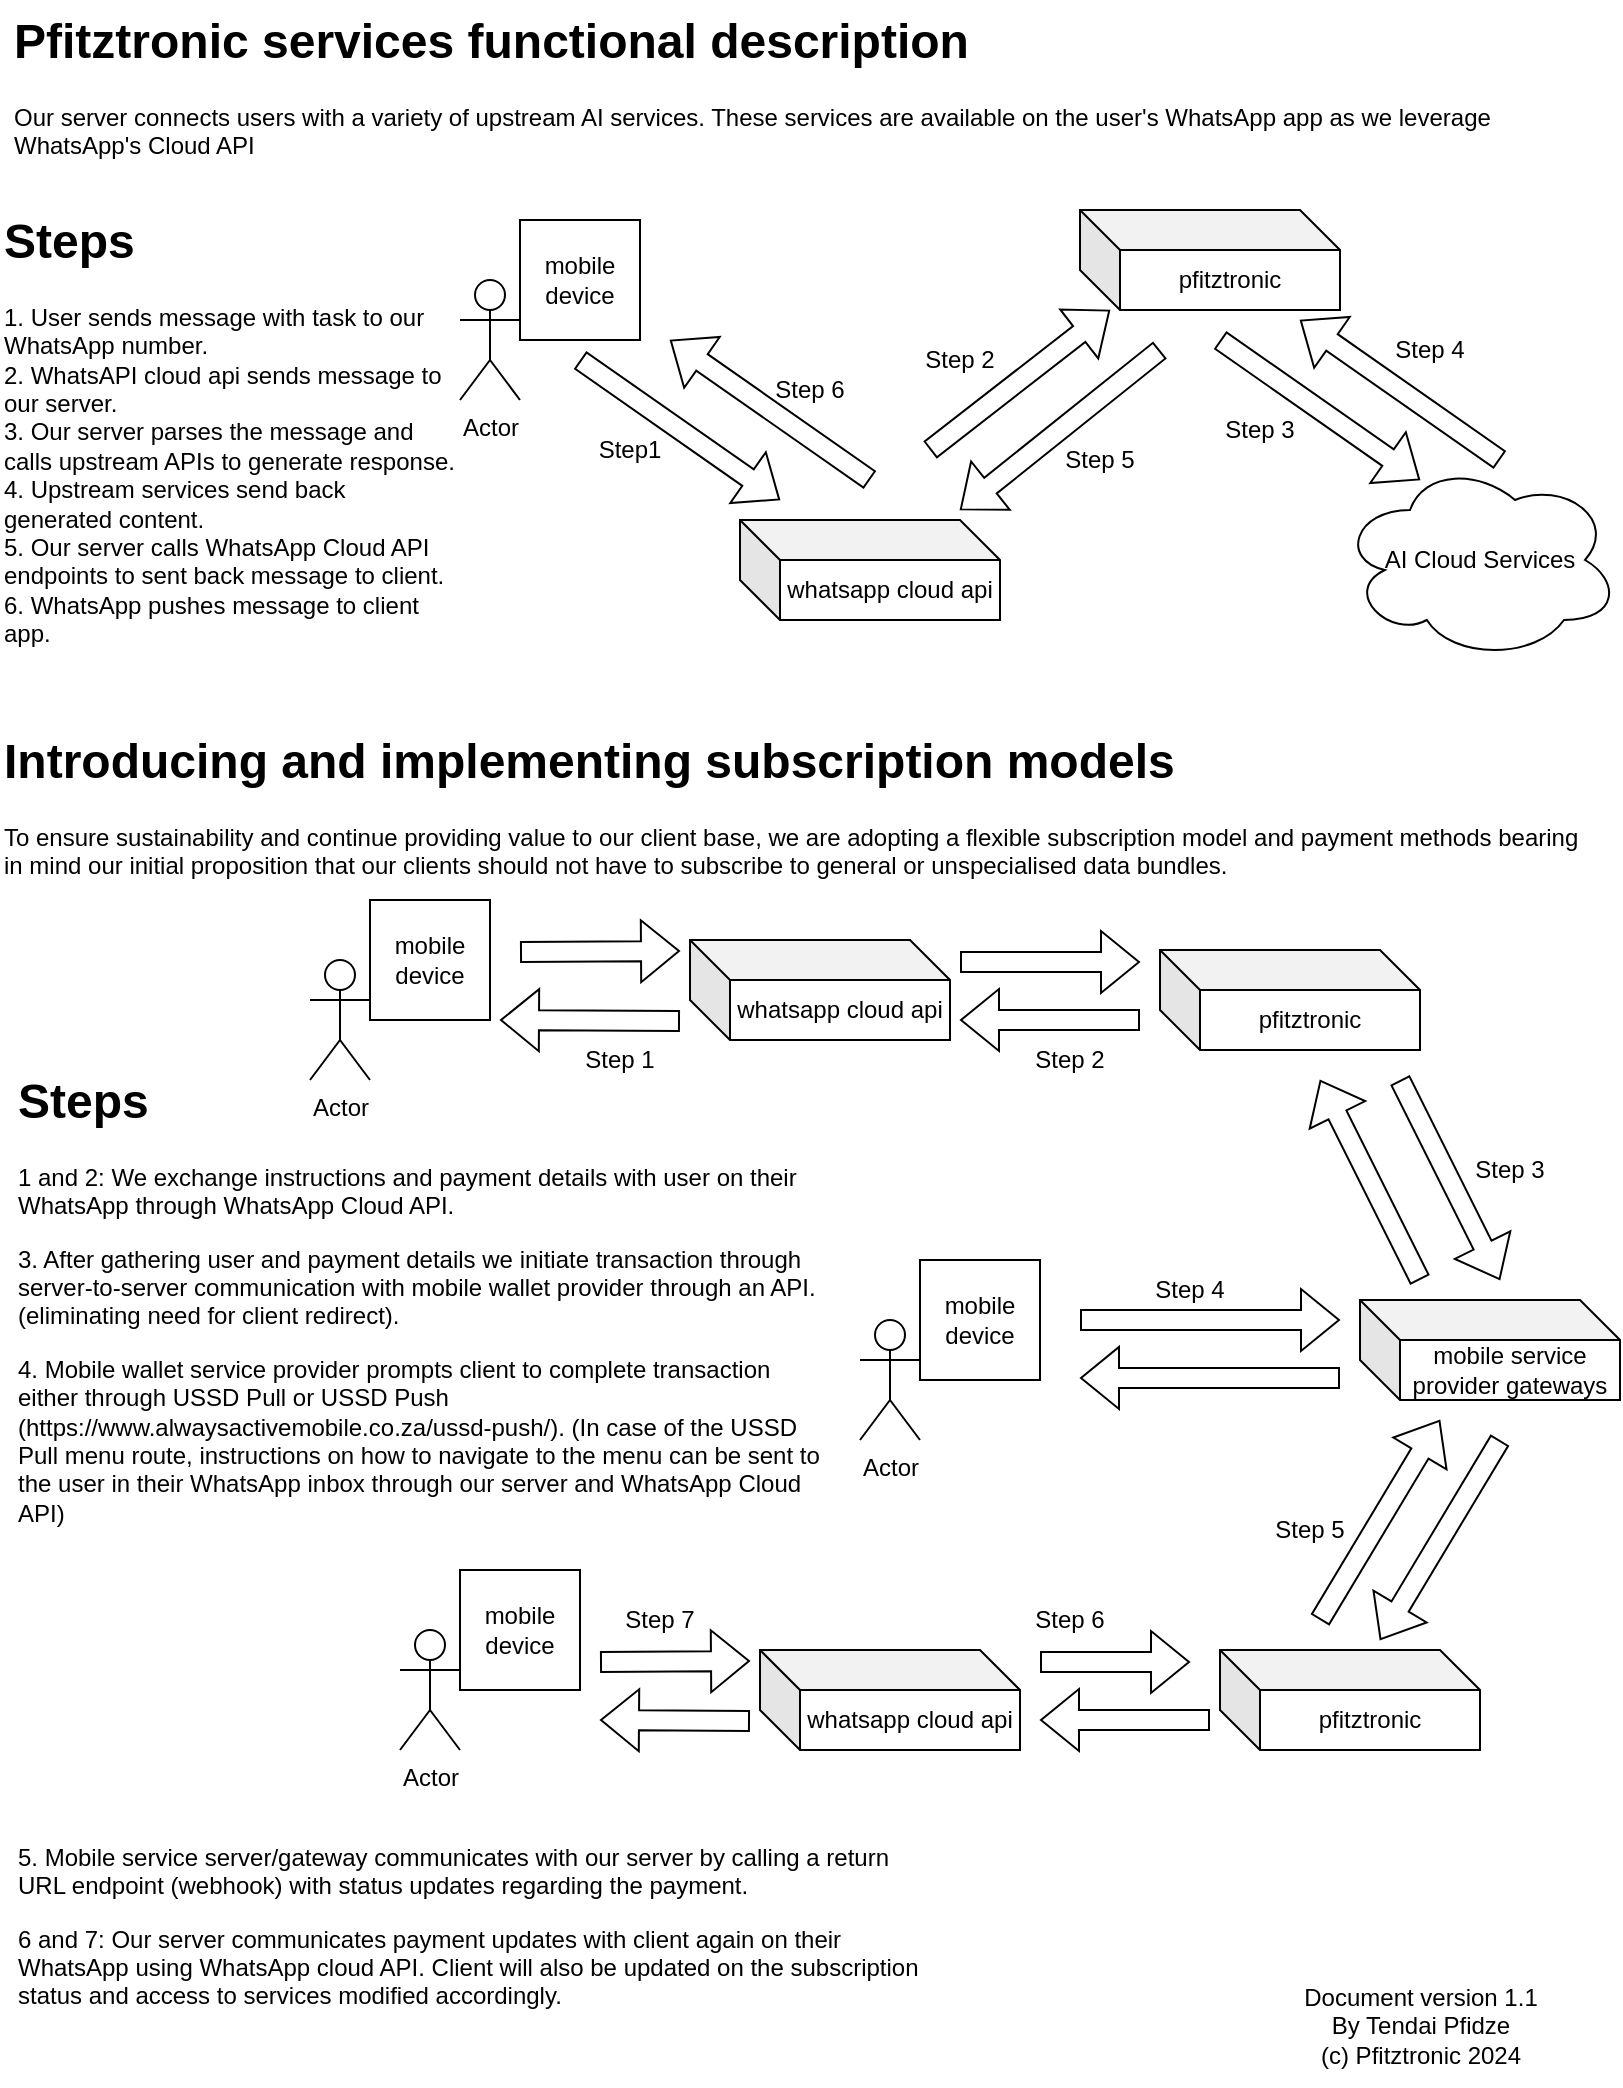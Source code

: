 <mxfile version="24.9.1">
  <diagram name="Page-1" id="-kLBhnD6cVZicry6wMvO">
    <mxGraphModel dx="926" dy="484" grid="1" gridSize="10" guides="1" tooltips="1" connect="1" arrows="1" fold="1" page="1" pageScale="1" pageWidth="850" pageHeight="1100" math="0" shadow="0">
      <root>
        <mxCell id="0" />
        <mxCell id="1" parent="0" />
        <mxCell id="PcXyaJ6zOk0AMBvOgHcU-1" value="Actor" style="shape=umlActor;verticalLabelPosition=bottom;verticalAlign=top;html=1;outlineConnect=0;" vertex="1" parent="1">
          <mxGeometry x="260" y="160" width="30" height="60" as="geometry" />
        </mxCell>
        <mxCell id="PcXyaJ6zOk0AMBvOgHcU-2" value="mobile device" style="whiteSpace=wrap;html=1;aspect=fixed;" vertex="1" parent="1">
          <mxGeometry x="290" y="130" width="60" height="60" as="geometry" />
        </mxCell>
        <mxCell id="PcXyaJ6zOk0AMBvOgHcU-3" value="whatsapp cloud api" style="shape=cube;whiteSpace=wrap;html=1;boundedLbl=1;backgroundOutline=1;darkOpacity=0.05;darkOpacity2=0.1;" vertex="1" parent="1">
          <mxGeometry x="400" y="280" width="130" height="50" as="geometry" />
        </mxCell>
        <mxCell id="PcXyaJ6zOk0AMBvOgHcU-4" value="pfitztronic" style="shape=cube;whiteSpace=wrap;html=1;boundedLbl=1;backgroundOutline=1;darkOpacity=0.05;darkOpacity2=0.1;" vertex="1" parent="1">
          <mxGeometry x="570" y="125" width="130" height="50" as="geometry" />
        </mxCell>
        <mxCell id="PcXyaJ6zOk0AMBvOgHcU-5" value="AI Cloud Services" style="ellipse;shape=cloud;whiteSpace=wrap;html=1;" vertex="1" parent="1">
          <mxGeometry x="700" y="250" width="140" height="100" as="geometry" />
        </mxCell>
        <mxCell id="PcXyaJ6zOk0AMBvOgHcU-6" value="" style="shape=flexArrow;endArrow=classic;html=1;rounded=0;" edge="1" parent="1">
          <mxGeometry width="50" height="50" relative="1" as="geometry">
            <mxPoint x="320" y="200" as="sourcePoint" />
            <mxPoint x="420" y="270" as="targetPoint" />
          </mxGeometry>
        </mxCell>
        <mxCell id="PcXyaJ6zOk0AMBvOgHcU-7" value="" style="shape=flexArrow;endArrow=classic;html=1;rounded=0;" edge="1" parent="1">
          <mxGeometry width="50" height="50" relative="1" as="geometry">
            <mxPoint x="465" y="260" as="sourcePoint" />
            <mxPoint x="365" y="190" as="targetPoint" />
          </mxGeometry>
        </mxCell>
        <mxCell id="PcXyaJ6zOk0AMBvOgHcU-8" value="" style="shape=flexArrow;endArrow=classic;html=1;rounded=0;" edge="1" parent="1">
          <mxGeometry width="50" height="50" relative="1" as="geometry">
            <mxPoint x="495" y="245" as="sourcePoint" />
            <mxPoint x="585" y="175" as="targetPoint" />
          </mxGeometry>
        </mxCell>
        <mxCell id="PcXyaJ6zOk0AMBvOgHcU-9" value="" style="shape=flexArrow;endArrow=classic;html=1;rounded=0;entryX=1;entryY=1;entryDx=0;entryDy=0;entryPerimeter=0;" edge="1" parent="1">
          <mxGeometry width="50" height="50" relative="1" as="geometry">
            <mxPoint x="610" y="195" as="sourcePoint" />
            <mxPoint x="510" y="275" as="targetPoint" />
          </mxGeometry>
        </mxCell>
        <mxCell id="PcXyaJ6zOk0AMBvOgHcU-10" value="" style="shape=flexArrow;endArrow=classic;html=1;rounded=0;" edge="1" parent="1">
          <mxGeometry width="50" height="50" relative="1" as="geometry">
            <mxPoint x="780" y="250" as="sourcePoint" />
            <mxPoint x="680" y="180" as="targetPoint" />
          </mxGeometry>
        </mxCell>
        <mxCell id="PcXyaJ6zOk0AMBvOgHcU-11" value="" style="shape=flexArrow;endArrow=classic;html=1;rounded=0;" edge="1" parent="1">
          <mxGeometry width="50" height="50" relative="1" as="geometry">
            <mxPoint x="640" y="190" as="sourcePoint" />
            <mxPoint x="740" y="260" as="targetPoint" />
          </mxGeometry>
        </mxCell>
        <mxCell id="PcXyaJ6zOk0AMBvOgHcU-12" value="Actor" style="shape=umlActor;verticalLabelPosition=bottom;verticalAlign=top;html=1;outlineConnect=0;" vertex="1" parent="1">
          <mxGeometry x="185" y="500" width="30" height="60" as="geometry" />
        </mxCell>
        <mxCell id="PcXyaJ6zOk0AMBvOgHcU-13" value="mobile device" style="whiteSpace=wrap;html=1;aspect=fixed;" vertex="1" parent="1">
          <mxGeometry x="215" y="470" width="60" height="60" as="geometry" />
        </mxCell>
        <mxCell id="PcXyaJ6zOk0AMBvOgHcU-14" value="" style="shape=flexArrow;endArrow=classic;html=1;rounded=0;" edge="1" parent="1">
          <mxGeometry width="50" height="50" relative="1" as="geometry">
            <mxPoint x="290" y="496" as="sourcePoint" />
            <mxPoint x="370" y="495.5" as="targetPoint" />
          </mxGeometry>
        </mxCell>
        <mxCell id="PcXyaJ6zOk0AMBvOgHcU-15" value="whatsapp cloud api" style="shape=cube;whiteSpace=wrap;html=1;boundedLbl=1;backgroundOutline=1;darkOpacity=0.05;darkOpacity2=0.1;" vertex="1" parent="1">
          <mxGeometry x="375" y="490" width="130" height="50" as="geometry" />
        </mxCell>
        <mxCell id="PcXyaJ6zOk0AMBvOgHcU-16" value="" style="shape=flexArrow;endArrow=classic;html=1;rounded=0;" edge="1" parent="1">
          <mxGeometry width="50" height="50" relative="1" as="geometry">
            <mxPoint x="370" y="530.5" as="sourcePoint" />
            <mxPoint x="280" y="530" as="targetPoint" />
          </mxGeometry>
        </mxCell>
        <mxCell id="PcXyaJ6zOk0AMBvOgHcU-17" value="" style="shape=flexArrow;endArrow=classic;html=1;rounded=0;" edge="1" parent="1">
          <mxGeometry width="50" height="50" relative="1" as="geometry">
            <mxPoint x="510" y="501" as="sourcePoint" />
            <mxPoint x="600" y="501" as="targetPoint" />
          </mxGeometry>
        </mxCell>
        <mxCell id="PcXyaJ6zOk0AMBvOgHcU-18" value="" style="shape=flexArrow;endArrow=classic;html=1;rounded=0;" edge="1" parent="1">
          <mxGeometry width="50" height="50" relative="1" as="geometry">
            <mxPoint x="600" y="530" as="sourcePoint" />
            <mxPoint x="510" y="530" as="targetPoint" />
          </mxGeometry>
        </mxCell>
        <mxCell id="PcXyaJ6zOk0AMBvOgHcU-19" value="mobile service provider gateways" style="shape=cube;whiteSpace=wrap;html=1;boundedLbl=1;backgroundOutline=1;darkOpacity=0.05;darkOpacity2=0.1;" vertex="1" parent="1">
          <mxGeometry x="710" y="670" width="130" height="50" as="geometry" />
        </mxCell>
        <mxCell id="PcXyaJ6zOk0AMBvOgHcU-20" value="Actor" style="shape=umlActor;verticalLabelPosition=bottom;verticalAlign=top;html=1;outlineConnect=0;" vertex="1" parent="1">
          <mxGeometry x="460" y="680" width="30" height="60" as="geometry" />
        </mxCell>
        <mxCell id="PcXyaJ6zOk0AMBvOgHcU-21" value="mobile device" style="whiteSpace=wrap;html=1;aspect=fixed;" vertex="1" parent="1">
          <mxGeometry x="490" y="650" width="60" height="60" as="geometry" />
        </mxCell>
        <mxCell id="PcXyaJ6zOk0AMBvOgHcU-22" value="" style="shape=flexArrow;endArrow=classic;html=1;rounded=0;" edge="1" parent="1">
          <mxGeometry width="50" height="50" relative="1" as="geometry">
            <mxPoint x="570" y="680" as="sourcePoint" />
            <mxPoint x="700" y="680" as="targetPoint" />
          </mxGeometry>
        </mxCell>
        <mxCell id="PcXyaJ6zOk0AMBvOgHcU-23" value="" style="shape=flexArrow;endArrow=classic;html=1;rounded=0;" edge="1" parent="1">
          <mxGeometry width="50" height="50" relative="1" as="geometry">
            <mxPoint x="700" y="708.95" as="sourcePoint" />
            <mxPoint x="570" y="708.95" as="targetPoint" />
          </mxGeometry>
        </mxCell>
        <mxCell id="PcXyaJ6zOk0AMBvOgHcU-25" value="" style="shape=flexArrow;endArrow=classic;html=1;rounded=0;" edge="1" parent="1">
          <mxGeometry width="50" height="50" relative="1" as="geometry">
            <mxPoint x="780" y="740" as="sourcePoint" />
            <mxPoint x="720" y="840" as="targetPoint" />
          </mxGeometry>
        </mxCell>
        <mxCell id="PcXyaJ6zOk0AMBvOgHcU-27" value="pfitztronic" style="shape=cube;whiteSpace=wrap;html=1;boundedLbl=1;backgroundOutline=1;darkOpacity=0.05;darkOpacity2=0.1;" vertex="1" parent="1">
          <mxGeometry x="640" y="845" width="130" height="50" as="geometry" />
        </mxCell>
        <mxCell id="PcXyaJ6zOk0AMBvOgHcU-28" value="pfitztronic" style="shape=cube;whiteSpace=wrap;html=1;boundedLbl=1;backgroundOutline=1;darkOpacity=0.05;darkOpacity2=0.1;" vertex="1" parent="1">
          <mxGeometry x="610" y="495" width="130" height="50" as="geometry" />
        </mxCell>
        <mxCell id="PcXyaJ6zOk0AMBvOgHcU-36" value="" style="shape=flexArrow;endArrow=classic;html=1;rounded=0;" edge="1" parent="1">
          <mxGeometry width="50" height="50" relative="1" as="geometry">
            <mxPoint x="730" y="560" as="sourcePoint" />
            <mxPoint x="780" y="660" as="targetPoint" />
          </mxGeometry>
        </mxCell>
        <mxCell id="PcXyaJ6zOk0AMBvOgHcU-37" value="" style="shape=flexArrow;endArrow=classic;html=1;rounded=0;" edge="1" parent="1">
          <mxGeometry width="50" height="50" relative="1" as="geometry">
            <mxPoint x="740" y="660" as="sourcePoint" />
            <mxPoint x="690" y="560" as="targetPoint" />
          </mxGeometry>
        </mxCell>
        <mxCell id="PcXyaJ6zOk0AMBvOgHcU-38" value="" style="shape=flexArrow;endArrow=classic;html=1;rounded=0;" edge="1" parent="1">
          <mxGeometry width="50" height="50" relative="1" as="geometry">
            <mxPoint x="690" y="830" as="sourcePoint" />
            <mxPoint x="750" y="730" as="targetPoint" />
          </mxGeometry>
        </mxCell>
        <mxCell id="PcXyaJ6zOk0AMBvOgHcU-39" value="Actor" style="shape=umlActor;verticalLabelPosition=bottom;verticalAlign=top;html=1;outlineConnect=0;" vertex="1" parent="1">
          <mxGeometry x="230" y="835" width="30" height="60" as="geometry" />
        </mxCell>
        <mxCell id="PcXyaJ6zOk0AMBvOgHcU-40" value="mobile device" style="whiteSpace=wrap;html=1;aspect=fixed;" vertex="1" parent="1">
          <mxGeometry x="260" y="805" width="60" height="60" as="geometry" />
        </mxCell>
        <mxCell id="PcXyaJ6zOk0AMBvOgHcU-41" value="" style="shape=flexArrow;endArrow=classic;html=1;rounded=0;" edge="1" parent="1">
          <mxGeometry width="50" height="50" relative="1" as="geometry">
            <mxPoint x="330" y="851" as="sourcePoint" />
            <mxPoint x="405" y="850.5" as="targetPoint" />
          </mxGeometry>
        </mxCell>
        <mxCell id="PcXyaJ6zOk0AMBvOgHcU-42" value="whatsapp cloud api" style="shape=cube;whiteSpace=wrap;html=1;boundedLbl=1;backgroundOutline=1;darkOpacity=0.05;darkOpacity2=0.1;" vertex="1" parent="1">
          <mxGeometry x="410" y="845" width="130" height="50" as="geometry" />
        </mxCell>
        <mxCell id="PcXyaJ6zOk0AMBvOgHcU-43" value="" style="shape=flexArrow;endArrow=classic;html=1;rounded=0;" edge="1" parent="1">
          <mxGeometry width="50" height="50" relative="1" as="geometry">
            <mxPoint x="405" y="880.5" as="sourcePoint" />
            <mxPoint x="330" y="880" as="targetPoint" />
          </mxGeometry>
        </mxCell>
        <mxCell id="PcXyaJ6zOk0AMBvOgHcU-44" value="" style="shape=flexArrow;endArrow=classic;html=1;rounded=0;" edge="1" parent="1">
          <mxGeometry width="50" height="50" relative="1" as="geometry">
            <mxPoint x="550" y="851" as="sourcePoint" />
            <mxPoint x="625" y="851" as="targetPoint" />
          </mxGeometry>
        </mxCell>
        <mxCell id="PcXyaJ6zOk0AMBvOgHcU-45" value="" style="shape=flexArrow;endArrow=classic;html=1;rounded=0;" edge="1" parent="1">
          <mxGeometry width="50" height="50" relative="1" as="geometry">
            <mxPoint x="635" y="880" as="sourcePoint" />
            <mxPoint x="550" y="880" as="targetPoint" />
          </mxGeometry>
        </mxCell>
        <mxCell id="PcXyaJ6zOk0AMBvOgHcU-46" value="&lt;h1 style=&quot;margin-top: 0px;&quot;&gt;Pfitztronic services functional description&lt;/h1&gt;&lt;p&gt;Our server connects users with a variety of upstream AI services. These services are available on the user&#39;s WhatsApp app as we leverage WhatsApp&#39;s Cloud API&lt;/p&gt;" style="text;html=1;whiteSpace=wrap;overflow=hidden;rounded=0;" vertex="1" parent="1">
          <mxGeometry x="35" y="20" width="765" height="90" as="geometry" />
        </mxCell>
        <mxCell id="PcXyaJ6zOk0AMBvOgHcU-47" value="Step 2" style="text;html=1;align=center;verticalAlign=middle;whiteSpace=wrap;rounded=0;" vertex="1" parent="1">
          <mxGeometry x="480" y="185" width="60" height="30" as="geometry" />
        </mxCell>
        <mxCell id="PcXyaJ6zOk0AMBvOgHcU-48" value="Step1" style="text;html=1;align=center;verticalAlign=middle;whiteSpace=wrap;rounded=0;" vertex="1" parent="1">
          <mxGeometry x="315" y="230" width="60" height="30" as="geometry" />
        </mxCell>
        <mxCell id="PcXyaJ6zOk0AMBvOgHcU-49" value="Step 3" style="text;html=1;align=center;verticalAlign=middle;whiteSpace=wrap;rounded=0;" vertex="1" parent="1">
          <mxGeometry x="630" y="220" width="60" height="30" as="geometry" />
        </mxCell>
        <mxCell id="PcXyaJ6zOk0AMBvOgHcU-50" value="Step 6" style="text;html=1;align=center;verticalAlign=middle;whiteSpace=wrap;rounded=0;" vertex="1" parent="1">
          <mxGeometry x="405" y="200" width="60" height="30" as="geometry" />
        </mxCell>
        <mxCell id="PcXyaJ6zOk0AMBvOgHcU-51" value="Step 4" style="text;html=1;align=center;verticalAlign=middle;whiteSpace=wrap;rounded=0;" vertex="1" parent="1">
          <mxGeometry x="715" y="180" width="60" height="30" as="geometry" />
        </mxCell>
        <mxCell id="PcXyaJ6zOk0AMBvOgHcU-53" value="Step 5" style="text;html=1;align=center;verticalAlign=middle;whiteSpace=wrap;rounded=0;" vertex="1" parent="1">
          <mxGeometry x="550" y="235" width="60" height="30" as="geometry" />
        </mxCell>
        <mxCell id="PcXyaJ6zOk0AMBvOgHcU-55" value="&lt;h1 style=&quot;margin-top: 0px;&quot;&gt;Steps&lt;/h1&gt;&lt;div&gt;1. User sends message with task to our WhatsApp number.&lt;/div&gt;&lt;div&gt;2. WhatsAPI cloud api sends message to our server.&lt;/div&gt;&lt;div&gt;3. Our server parses the message and calls upstream APIs to generate response.&lt;/div&gt;&lt;div&gt;4. Upstream services send back generated content.&lt;/div&gt;&lt;div&gt;5. Our server calls WhatsApp Cloud API endpoints to sent back message to client.&lt;/div&gt;&lt;div&gt;6. WhatsApp pushes message to client app.&lt;/div&gt;" style="text;html=1;whiteSpace=wrap;overflow=hidden;rounded=0;" vertex="1" parent="1">
          <mxGeometry x="30" y="120" width="230" height="250" as="geometry" />
        </mxCell>
        <mxCell id="PcXyaJ6zOk0AMBvOgHcU-56" value="&lt;h1 style=&quot;margin-top: 0px;&quot;&gt;Introducing and implementing subscription models&lt;/h1&gt;&lt;p&gt;To ensure sustainability and continue providing value to our client base, we are adopting a flexible subscription model and payment methods bearing in mind our initial proposition that our clients should not have to subscribe to general or unspecialised data bundles.&lt;/p&gt;" style="text;html=1;whiteSpace=wrap;overflow=hidden;rounded=0;" vertex="1" parent="1">
          <mxGeometry x="30" y="380" width="800" height="90" as="geometry" />
        </mxCell>
        <mxCell id="PcXyaJ6zOk0AMBvOgHcU-57" value="Step 1" style="text;html=1;align=center;verticalAlign=middle;whiteSpace=wrap;rounded=0;" vertex="1" parent="1">
          <mxGeometry x="310" y="535" width="60" height="30" as="geometry" />
        </mxCell>
        <mxCell id="PcXyaJ6zOk0AMBvOgHcU-58" value="Step 2" style="text;html=1;align=center;verticalAlign=middle;whiteSpace=wrap;rounded=0;" vertex="1" parent="1">
          <mxGeometry x="535" y="535" width="60" height="30" as="geometry" />
        </mxCell>
        <mxCell id="PcXyaJ6zOk0AMBvOgHcU-59" value="Step 3" style="text;html=1;align=center;verticalAlign=middle;whiteSpace=wrap;rounded=0;" vertex="1" parent="1">
          <mxGeometry x="755" y="590" width="60" height="30" as="geometry" />
        </mxCell>
        <mxCell id="PcXyaJ6zOk0AMBvOgHcU-60" value="Step 4" style="text;html=1;align=center;verticalAlign=middle;whiteSpace=wrap;rounded=0;" vertex="1" parent="1">
          <mxGeometry x="595" y="650" width="60" height="30" as="geometry" />
        </mxCell>
        <mxCell id="PcXyaJ6zOk0AMBvOgHcU-61" value="Step 5" style="text;html=1;align=center;verticalAlign=middle;whiteSpace=wrap;rounded=0;" vertex="1" parent="1">
          <mxGeometry x="655" y="770" width="60" height="30" as="geometry" />
        </mxCell>
        <mxCell id="PcXyaJ6zOk0AMBvOgHcU-62" value="Step 6" style="text;html=1;align=center;verticalAlign=middle;whiteSpace=wrap;rounded=0;" vertex="1" parent="1">
          <mxGeometry x="535" y="815" width="60" height="30" as="geometry" />
        </mxCell>
        <mxCell id="PcXyaJ6zOk0AMBvOgHcU-63" value="Step 7" style="text;html=1;align=center;verticalAlign=middle;whiteSpace=wrap;rounded=0;" vertex="1" parent="1">
          <mxGeometry x="330" y="815" width="60" height="30" as="geometry" />
        </mxCell>
        <mxCell id="PcXyaJ6zOk0AMBvOgHcU-64" value="&lt;h1 style=&quot;margin-top: 0px;&quot;&gt;Steps&lt;/h1&gt;&lt;p&gt;1 and 2: We exchange instructions and payment details with user on their WhatsApp through WhatsApp Cloud API.&lt;/p&gt;&lt;p&gt;3. After gathering user and payment details we initiate transaction through server-to-server communication with mobile wallet provider through an API. (eliminating need for client redirect).&lt;/p&gt;&lt;p&gt;4. Mobile wallet service provider prompts client to complete transaction either through USSD Pull or USSD Push (https://www.alwaysactivemobile.co.za/ussd-push/). (In case of the USSD Pull menu route, instructions on how to navigate to the menu can be sent to the user in their WhatsApp inbox through our server and WhatsApp Cloud API)&lt;/p&gt;" style="text;html=1;whiteSpace=wrap;overflow=hidden;rounded=0;" vertex="1" parent="1">
          <mxGeometry x="37" y="550" width="405" height="235" as="geometry" />
        </mxCell>
        <mxCell id="PcXyaJ6zOk0AMBvOgHcU-65" value="&lt;h1 style=&quot;margin-top: 0px;&quot;&gt;&lt;br&gt;&lt;/h1&gt;&lt;p&gt;5. Mobile service server/gateway communicates with our server by calling a return URL endpoint (webhook) with status updates regarding the payment.&lt;/p&gt;&lt;p&gt;6 and 7: Our server communicates payment updates with client again on their WhatsApp using WhatsApp cloud API. Client will also be updated on the subscription status and access to services modified accordingly.&lt;/p&gt;" style="text;html=1;whiteSpace=wrap;overflow=hidden;rounded=0;" vertex="1" parent="1">
          <mxGeometry x="37" y="890" width="463" height="150" as="geometry" />
        </mxCell>
        <mxCell id="PcXyaJ6zOk0AMBvOgHcU-66" value="Document version 1.1&lt;div&gt;By Tendai Pfidze&lt;/div&gt;&lt;div&gt;(c) Pfitztronic 2024&lt;/div&gt;" style="text;html=1;align=center;verticalAlign=middle;resizable=0;points=[];autosize=1;strokeColor=none;fillColor=none;" vertex="1" parent="1">
          <mxGeometry x="670" y="1003" width="140" height="60" as="geometry" />
        </mxCell>
      </root>
    </mxGraphModel>
  </diagram>
</mxfile>
